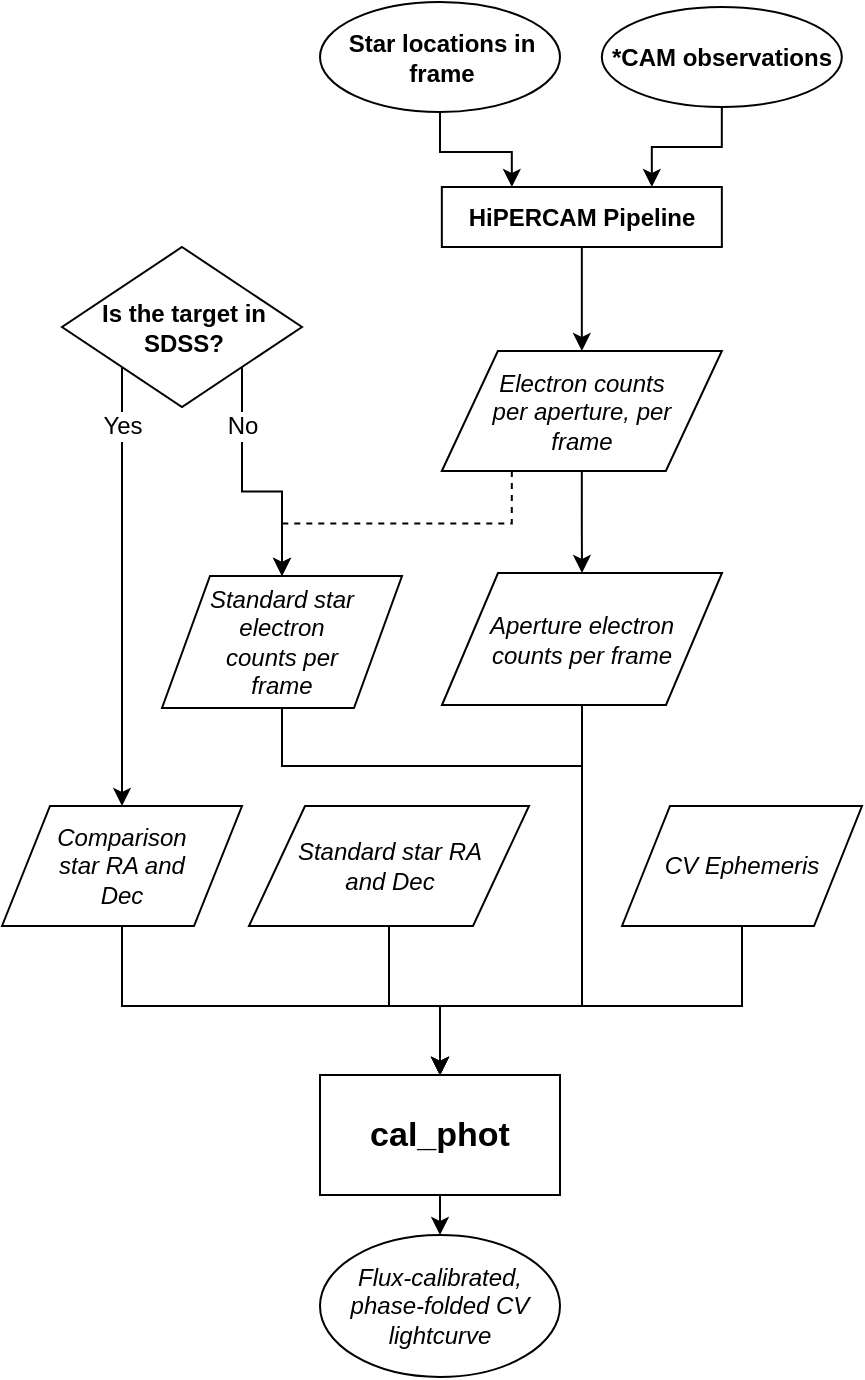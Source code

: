 <mxfile version="10.7.7" type="github"><diagram id="pPZuOOPMka07XcGAdjsW" name="Page-1"><mxGraphModel dx="758" dy="541" grid="1" gridSize="10" guides="1" tooltips="1" connect="1" arrows="1" fold="1" page="1" pageScale="1" pageWidth="459" pageHeight="750" math="0" shadow="0"><root><mxCell id="0"/><mxCell id="1" parent="0"/><mxCell id="wBSz0lVfCnDktpfBoMhH-2" style="edgeStyle=orthogonalEdgeStyle;rounded=0;orthogonalLoop=1;jettySize=auto;html=1;exitX=0.5;exitY=1;exitDx=0;exitDy=0;entryX=0.75;entryY=0;entryDx=0;entryDy=0;" parent="1" source="wBSz0lVfCnDktpfBoMhH-3" target="wBSz0lVfCnDktpfBoMhH-16" edge="1"><mxGeometry relative="1" as="geometry"/></mxCell><mxCell id="wBSz0lVfCnDktpfBoMhH-3" value="&lt;b&gt;*CAM observations&lt;/b&gt;" style="ellipse;whiteSpace=wrap;html=1;" parent="1" vertex="1"><mxGeometry x="309.92" y="30.5" width="120" height="50" as="geometry"/></mxCell><mxCell id="wBSz0lVfCnDktpfBoMhH-4" style="edgeStyle=orthogonalEdgeStyle;rounded=0;orthogonalLoop=1;jettySize=auto;html=1;exitX=0.5;exitY=1;exitDx=0;exitDy=0;entryX=0.25;entryY=0;entryDx=0;entryDy=0;" parent="1" source="wBSz0lVfCnDktpfBoMhH-5" target="wBSz0lVfCnDktpfBoMhH-16" edge="1"><mxGeometry relative="1" as="geometry"/></mxCell><mxCell id="wBSz0lVfCnDktpfBoMhH-5" value="&lt;div style=&quot;text-align: center&quot;&gt;&lt;b&gt;Star locations in frame&lt;/b&gt;&lt;/div&gt;" style="ellipse;whiteSpace=wrap;html=1;align=left;" parent="1" vertex="1"><mxGeometry x="169" y="28" width="120" height="55" as="geometry"/></mxCell><mxCell id="wBSz0lVfCnDktpfBoMhH-71" style="edgeStyle=orthogonalEdgeStyle;rounded=0;orthogonalLoop=1;jettySize=auto;html=1;exitX=1;exitY=1;exitDx=0;exitDy=0;entryX=0.5;entryY=0;entryDx=0;entryDy=0;" parent="1" source="wBSz0lVfCnDktpfBoMhH-10" target="wBSz0lVfCnDktpfBoMhH-24" edge="1"><mxGeometry relative="1" as="geometry"/></mxCell><mxCell id="wBSz0lVfCnDktpfBoMhH-72" value="No" style="text;html=1;resizable=0;points=[];align=center;verticalAlign=middle;labelBackgroundColor=#ffffff;" parent="wBSz0lVfCnDktpfBoMhH-71" vertex="1" connectable="0"><mxGeometry x="-0.548" y="-2" relative="1" as="geometry"><mxPoint x="2" y="1" as="offset"/></mxGeometry></mxCell><mxCell id="wBSz0lVfCnDktpfBoMhH-80" style="edgeStyle=orthogonalEdgeStyle;rounded=0;orthogonalLoop=1;jettySize=auto;html=1;exitX=0;exitY=1;exitDx=0;exitDy=0;entryX=0.5;entryY=0;entryDx=0;entryDy=0;" parent="1" source="wBSz0lVfCnDktpfBoMhH-10" target="wBSz0lVfCnDktpfBoMhH-79" edge="1"><mxGeometry relative="1" as="geometry"><Array as="points"><mxPoint x="70" y="340"/><mxPoint x="70" y="340"/></Array></mxGeometry></mxCell><mxCell id="wBSz0lVfCnDktpfBoMhH-81" value="Yes" style="text;html=1;resizable=0;points=[];align=center;verticalAlign=middle;labelBackgroundColor=#ffffff;" parent="wBSz0lVfCnDktpfBoMhH-80" vertex="1" connectable="0"><mxGeometry x="-0.719" relative="1" as="geometry"><mxPoint y="-1.5" as="offset"/></mxGeometry></mxCell><mxCell id="wBSz0lVfCnDktpfBoMhH-10" value="&lt;div style=&quot;text-align: center&quot;&gt;&lt;b&gt;Is the target in SDSS?&lt;/b&gt;&lt;/div&gt;" style="rhombus;whiteSpace=wrap;html=1;align=left;" parent="1" vertex="1"><mxGeometry x="40" y="150.5" width="120" height="80" as="geometry"/></mxCell><mxCell id="wBSz0lVfCnDktpfBoMhH-15" style="edgeStyle=orthogonalEdgeStyle;rounded=0;orthogonalLoop=1;jettySize=auto;html=1;exitX=0.5;exitY=1;exitDx=0;exitDy=0;entryX=0.5;entryY=0;entryDx=0;entryDy=0;noEdgeStyle=1;orthogonal=1;" parent="1" source="wBSz0lVfCnDktpfBoMhH-16" target="wBSz0lVfCnDktpfBoMhH-20" edge="1"><mxGeometry relative="1" as="geometry"/></mxCell><mxCell id="wBSz0lVfCnDktpfBoMhH-16" value="&lt;div style=&quot;text-align: center&quot;&gt;&lt;b&gt;HiPERCAM Pipeline&lt;/b&gt;&lt;/div&gt;" style="rounded=0;whiteSpace=wrap;html=1;align=center;" parent="1" vertex="1"><mxGeometry x="229.92" y="120.5" width="140" height="30" as="geometry"/></mxCell><mxCell id="wBSz0lVfCnDktpfBoMhH-17" style="edgeStyle=orthogonalEdgeStyle;rounded=0;orthogonalLoop=1;jettySize=auto;html=1;exitX=0.5;exitY=1;exitDx=0;exitDy=0;" parent="1" source="wBSz0lVfCnDktpfBoMhH-20" target="wBSz0lVfCnDktpfBoMhH-27" edge="1"><mxGeometry relative="1" as="geometry"/></mxCell><mxCell id="wBSz0lVfCnDktpfBoMhH-85" style="edgeStyle=orthogonalEdgeStyle;rounded=0;orthogonalLoop=1;jettySize=auto;html=1;exitX=0.25;exitY=1;exitDx=0;exitDy=0;entryX=0.5;entryY=0;entryDx=0;entryDy=0;dashed=1;" parent="1" source="wBSz0lVfCnDktpfBoMhH-20" target="wBSz0lVfCnDktpfBoMhH-24" edge="1"><mxGeometry relative="1" as="geometry"/></mxCell><mxCell id="wBSz0lVfCnDktpfBoMhH-20" value="&lt;p style=&quot;line-height: 117%&quot;&gt;&lt;/p&gt;&lt;div style=&quot;text-align: left&quot;&gt;&lt;div style=&quot;text-align: center&quot;&gt;&lt;i&gt;Electron counts per aperture, per frame&lt;/i&gt;&lt;/div&gt;&lt;/div&gt;&lt;p&gt;&lt;/p&gt;" style="shape=parallelogram;perimeter=parallelogramPerimeter;whiteSpace=wrap;html=1;align=center;spacingLeft=20;spacingRight=20;" parent="1" vertex="1"><mxGeometry x="229.92" y="202.5" width="140" height="60" as="geometry"/></mxCell><mxCell id="Nd3FNdJq_XsBgQT7o6Fi-1" style="edgeStyle=orthogonalEdgeStyle;rounded=0;orthogonalLoop=1;jettySize=auto;html=1;exitX=0.5;exitY=1;exitDx=0;exitDy=0;entryX=0.5;entryY=0;entryDx=0;entryDy=0;" edge="1" parent="1" source="wBSz0lVfCnDktpfBoMhH-24" target="wBSz0lVfCnDktpfBoMhH-38"><mxGeometry relative="1" as="geometry"><Array as="points"><mxPoint x="150" y="410"/><mxPoint x="300" y="410"/><mxPoint x="300" y="530"/><mxPoint x="229" y="530"/></Array></mxGeometry></mxCell><mxCell id="wBSz0lVfCnDktpfBoMhH-24" value="&lt;i&gt;Standard star electron counts per frame&lt;/i&gt;" style="shape=parallelogram;perimeter=parallelogramPerimeter;whiteSpace=wrap;html=1;align=center;spacingLeft=20;spacingRight=20;" parent="1" vertex="1"><mxGeometry x="90" y="315" width="120" height="66" as="geometry"/></mxCell><mxCell id="wBSz0lVfCnDktpfBoMhH-45" style="edgeStyle=orthogonalEdgeStyle;rounded=0;orthogonalLoop=1;jettySize=auto;html=1;exitX=0.5;exitY=1;exitDx=0;exitDy=0;entryX=0.5;entryY=0;entryDx=0;entryDy=0;" parent="1" source="wBSz0lVfCnDktpfBoMhH-27" target="wBSz0lVfCnDktpfBoMhH-38" edge="1"><mxGeometry relative="1" as="geometry"><Array as="points"><mxPoint x="300" y="530"/><mxPoint x="229" y="530"/></Array></mxGeometry></mxCell><mxCell id="wBSz0lVfCnDktpfBoMhH-27" value="&lt;i&gt;Aperture electron counts per frame&lt;/i&gt;" style="shape=parallelogram;perimeter=parallelogramPerimeter;whiteSpace=wrap;html=1;align=center;spacingLeft=20;spacingRight=20;" parent="1" vertex="1"><mxGeometry x="230" y="313.5" width="140" height="66" as="geometry"/></mxCell><mxCell id="wBSz0lVfCnDktpfBoMhH-30" value="&lt;i&gt;Flux-calibrated, phase-folded CV lightcurve&lt;/i&gt;" style="ellipse;whiteSpace=wrap;html=1;align=center;spacingLeft=10;spacingRight=10;" parent="1" vertex="1"><mxGeometry x="169" y="644.5" width="120" height="71" as="geometry"/></mxCell><mxCell id="wBSz0lVfCnDktpfBoMhH-39" style="edgeStyle=orthogonalEdgeStyle;rounded=0;orthogonalLoop=1;jettySize=auto;html=1;exitX=0.5;exitY=1;exitDx=0;exitDy=0;entryX=0.5;entryY=0;entryDx=0;entryDy=0;" parent="1" source="wBSz0lVfCnDktpfBoMhH-38" target="wBSz0lVfCnDktpfBoMhH-30" edge="1"><mxGeometry relative="1" as="geometry"/></mxCell><mxCell id="wBSz0lVfCnDktpfBoMhH-38" value="&lt;font style=&quot;font-size: 17px&quot;&gt;&lt;b&gt;cal_phot&lt;/b&gt;&lt;/font&gt;" style="rounded=0;whiteSpace=wrap;html=1;" parent="1" vertex="1"><mxGeometry x="169" y="564.5" width="120" height="60" as="geometry"/></mxCell><mxCell id="Nd3FNdJq_XsBgQT7o6Fi-3" style="edgeStyle=orthogonalEdgeStyle;rounded=0;orthogonalLoop=1;jettySize=auto;html=1;exitX=0.5;exitY=1;exitDx=0;exitDy=0;entryX=0.5;entryY=0;entryDx=0;entryDy=0;" edge="1" parent="1" source="wBSz0lVfCnDktpfBoMhH-74" target="wBSz0lVfCnDktpfBoMhH-38"><mxGeometry relative="1" as="geometry"><Array as="points"><mxPoint x="204" y="530"/><mxPoint x="229" y="530"/></Array></mxGeometry></mxCell><mxCell id="wBSz0lVfCnDktpfBoMhH-74" value="&lt;i&gt;Standard star RA and Dec&lt;/i&gt;" style="shape=parallelogram;perimeter=parallelogramPerimeter;whiteSpace=wrap;html=1;spacingLeft=20;spacingRight=20;" parent="1" vertex="1"><mxGeometry x="133.5" y="430" width="140" height="60" as="geometry"/></mxCell><mxCell id="Nd3FNdJq_XsBgQT7o6Fi-4" style="edgeStyle=orthogonalEdgeStyle;rounded=0;orthogonalLoop=1;jettySize=auto;html=1;exitX=0.5;exitY=1;exitDx=0;exitDy=0;entryX=0.5;entryY=0;entryDx=0;entryDy=0;" edge="1" parent="1" source="wBSz0lVfCnDktpfBoMhH-79" target="wBSz0lVfCnDktpfBoMhH-38"><mxGeometry relative="1" as="geometry"><Array as="points"><mxPoint x="70" y="530"/><mxPoint x="229" y="530"/></Array></mxGeometry></mxCell><mxCell id="wBSz0lVfCnDktpfBoMhH-79" value="Comparison star RA and Dec" style="shape=parallelogram;perimeter=parallelogramPerimeter;whiteSpace=wrap;html=1;spacingLeft=20;spacingRight=20;fontStyle=2" parent="1" vertex="1"><mxGeometry x="10" y="430" width="120" height="60" as="geometry"/></mxCell><mxCell id="Nd3FNdJq_XsBgQT7o6Fi-2" style="edgeStyle=orthogonalEdgeStyle;rounded=0;orthogonalLoop=1;jettySize=auto;html=1;exitX=0.5;exitY=1;exitDx=0;exitDy=0;entryX=0.5;entryY=0;entryDx=0;entryDy=0;" edge="1" parent="1" source="wBSz0lVfCnDktpfBoMhH-83" target="wBSz0lVfCnDktpfBoMhH-38"><mxGeometry relative="1" as="geometry"><Array as="points"><mxPoint x="380" y="530"/><mxPoint x="229" y="530"/></Array></mxGeometry></mxCell><mxCell id="wBSz0lVfCnDktpfBoMhH-83" value="&lt;i&gt;CV Ephemeris&lt;/i&gt;" style="shape=parallelogram;perimeter=parallelogramPerimeter;whiteSpace=wrap;html=1;" parent="1" vertex="1"><mxGeometry x="320" y="430" width="120" height="60" as="geometry"/></mxCell></root></mxGraphModel></diagram></mxfile>